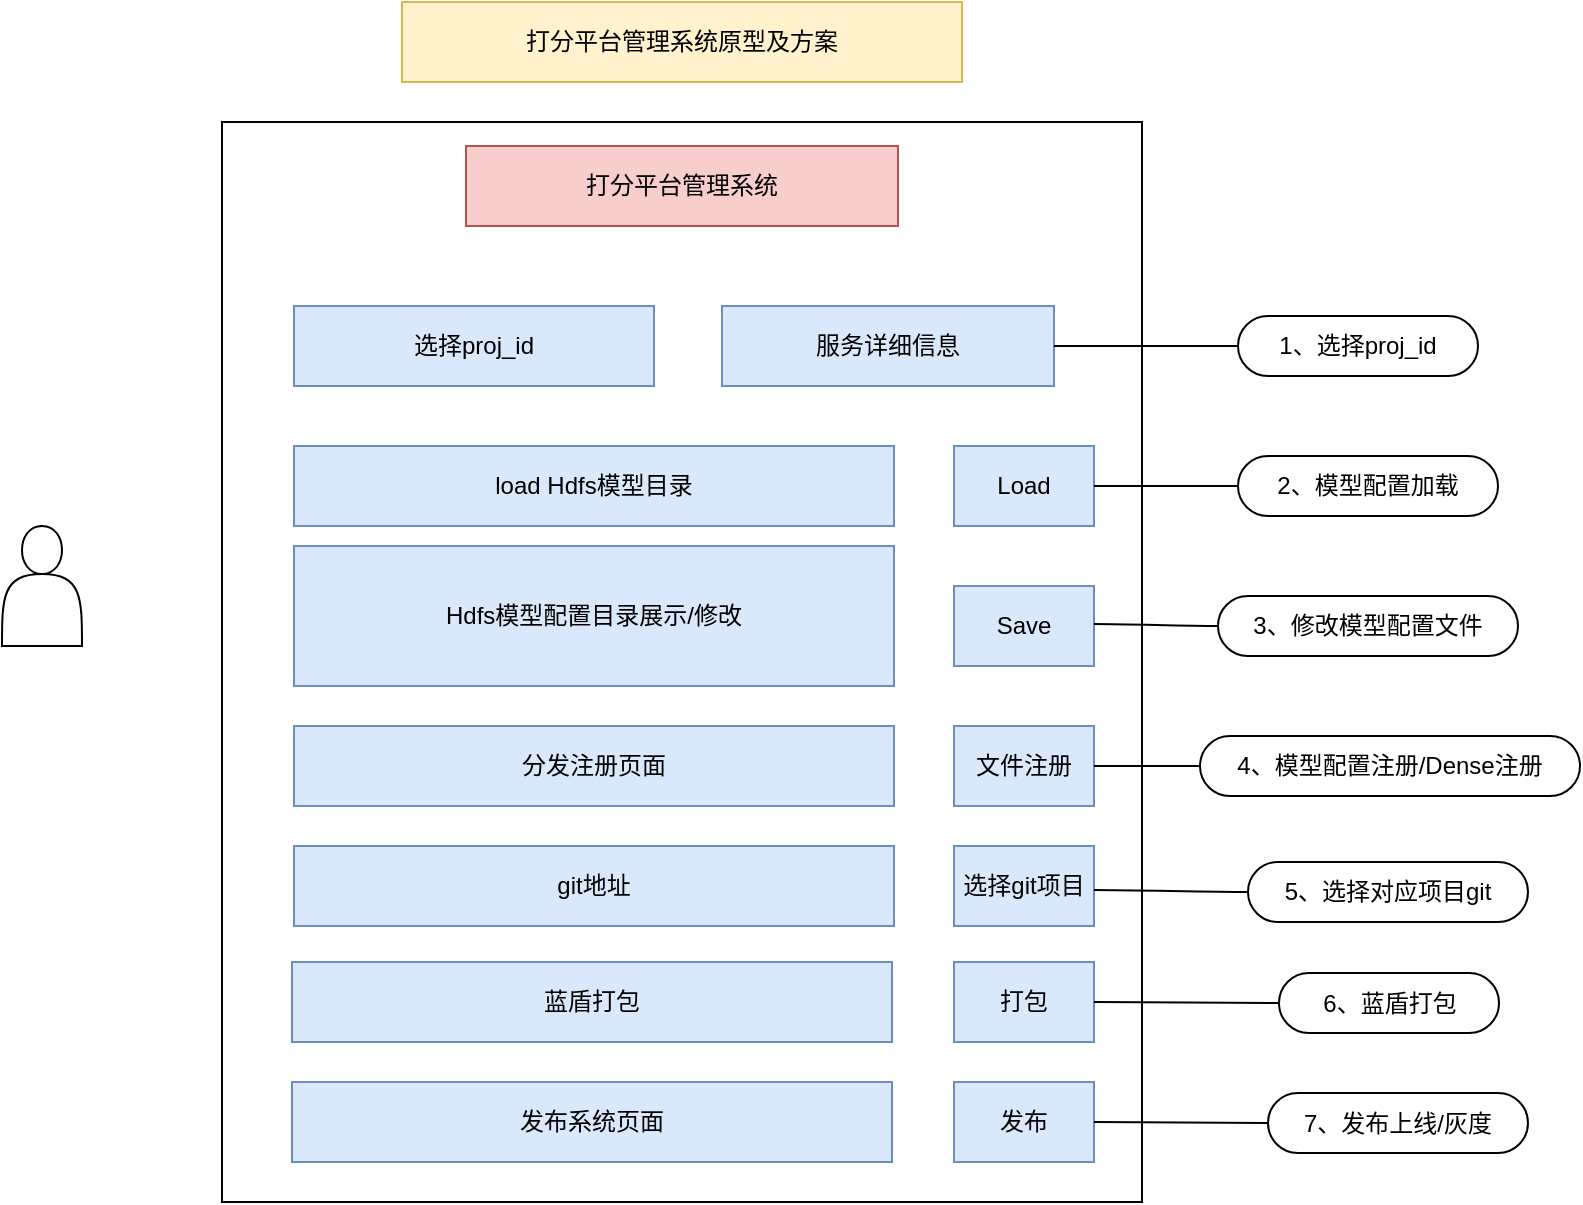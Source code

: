 <mxfile version="14.1.8" type="github">
  <diagram id="FYbU50jyOktq2O9yfEbH" name="Page-1">
    <mxGraphModel dx="1221" dy="1814" grid="1" gridSize="10" guides="1" tooltips="1" connect="1" arrows="1" fold="1" page="1" pageScale="1" pageWidth="827" pageHeight="1169" math="0" shadow="0">
      <root>
        <mxCell id="0" />
        <mxCell id="1" parent="0" />
        <mxCell id="XJVTpOc8dTNVy-bA_BUM-2" value="" style="rounded=0;whiteSpace=wrap;html=1;fillColor=none;" parent="1" vertex="1">
          <mxGeometry x="170" y="50" width="460" height="540" as="geometry" />
        </mxCell>
        <mxCell id="XJVTpOc8dTNVy-bA_BUM-3" value="打分平台管理系统" style="rounded=0;whiteSpace=wrap;html=1;fillColor=#f8cecc;strokeColor=#b85450;" parent="1" vertex="1">
          <mxGeometry x="292" y="62" width="216" height="40" as="geometry" />
        </mxCell>
        <mxCell id="XJVTpOc8dTNVy-bA_BUM-4" value="选择proj_id" style="rounded=0;whiteSpace=wrap;html=1;fillColor=#dae8fc;strokeColor=#6c8ebf;" parent="1" vertex="1">
          <mxGeometry x="206" y="142" width="180" height="40" as="geometry" />
        </mxCell>
        <mxCell id="XJVTpOc8dTNVy-bA_BUM-5" value="服务详细信息" style="rounded=0;whiteSpace=wrap;html=1;fillColor=#dae8fc;strokeColor=#6c8ebf;" parent="1" vertex="1">
          <mxGeometry x="420" y="142" width="166" height="40" as="geometry" />
        </mxCell>
        <mxCell id="XJVTpOc8dTNVy-bA_BUM-9" value="load Hdfs模型目录" style="rounded=0;whiteSpace=wrap;html=1;fillColor=#dae8fc;strokeColor=#6c8ebf;" parent="1" vertex="1">
          <mxGeometry x="206" y="212" width="300" height="40" as="geometry" />
        </mxCell>
        <mxCell id="XJVTpOc8dTNVy-bA_BUM-10" value="Load" style="rounded=0;whiteSpace=wrap;html=1;fillColor=#dae8fc;strokeColor=#6c8ebf;" parent="1" vertex="1">
          <mxGeometry x="536" y="212" width="70" height="40" as="geometry" />
        </mxCell>
        <mxCell id="XJVTpOc8dTNVy-bA_BUM-11" value="Hdfs模型配置目录展示/修改" style="rounded=0;whiteSpace=wrap;html=1;fillColor=#dae8fc;strokeColor=#6c8ebf;" parent="1" vertex="1">
          <mxGeometry x="206" y="262" width="300" height="70" as="geometry" />
        </mxCell>
        <mxCell id="XJVTpOc8dTNVy-bA_BUM-12" value="Save" style="rounded=0;whiteSpace=wrap;html=1;fillColor=#dae8fc;strokeColor=#6c8ebf;" parent="1" vertex="1">
          <mxGeometry x="536" y="282" width="70" height="40" as="geometry" />
        </mxCell>
        <mxCell id="XJVTpOc8dTNVy-bA_BUM-13" value="分发注册页面" style="rounded=0;whiteSpace=wrap;html=1;fillColor=#dae8fc;strokeColor=#6c8ebf;" parent="1" vertex="1">
          <mxGeometry x="206" y="352" width="300" height="40" as="geometry" />
        </mxCell>
        <mxCell id="XJVTpOc8dTNVy-bA_BUM-14" value="文件注册" style="rounded=0;whiteSpace=wrap;html=1;fillColor=#dae8fc;strokeColor=#6c8ebf;" parent="1" vertex="1">
          <mxGeometry x="536" y="352" width="70" height="40" as="geometry" />
        </mxCell>
        <mxCell id="XJVTpOc8dTNVy-bA_BUM-15" value="git地址" style="rounded=0;whiteSpace=wrap;html=1;fillColor=#dae8fc;strokeColor=#6c8ebf;" parent="1" vertex="1">
          <mxGeometry x="206" y="412" width="300" height="40" as="geometry" />
        </mxCell>
        <mxCell id="XJVTpOc8dTNVy-bA_BUM-16" value="选择git项目" style="rounded=0;whiteSpace=wrap;html=1;fillColor=#dae8fc;strokeColor=#6c8ebf;" parent="1" vertex="1">
          <mxGeometry x="536" y="412" width="70" height="40" as="geometry" />
        </mxCell>
        <mxCell id="XJVTpOc8dTNVy-bA_BUM-17" value="蓝盾打包" style="rounded=0;whiteSpace=wrap;html=1;fillColor=#dae8fc;strokeColor=#6c8ebf;" parent="1" vertex="1">
          <mxGeometry x="205" y="470" width="300" height="40" as="geometry" />
        </mxCell>
        <mxCell id="XJVTpOc8dTNVy-bA_BUM-18" value="打包" style="rounded=0;whiteSpace=wrap;html=1;fillColor=#dae8fc;strokeColor=#6c8ebf;" parent="1" vertex="1">
          <mxGeometry x="536" y="470" width="70" height="40" as="geometry" />
        </mxCell>
        <mxCell id="XJVTpOc8dTNVy-bA_BUM-19" value="发布系统页面" style="rounded=0;whiteSpace=wrap;html=1;fillColor=#dae8fc;strokeColor=#6c8ebf;" parent="1" vertex="1">
          <mxGeometry x="205" y="530" width="300" height="40" as="geometry" />
        </mxCell>
        <mxCell id="XJVTpOc8dTNVy-bA_BUM-21" value="发布" style="rounded=0;whiteSpace=wrap;html=1;fillColor=#dae8fc;strokeColor=#6c8ebf;" parent="1" vertex="1">
          <mxGeometry x="536" y="530" width="70" height="40" as="geometry" />
        </mxCell>
        <mxCell id="XJVTpOc8dTNVy-bA_BUM-22" value="" style="shape=actor;whiteSpace=wrap;html=1;fillColor=none;" parent="1" vertex="1">
          <mxGeometry x="60" y="252" width="40" height="60" as="geometry" />
        </mxCell>
        <mxCell id="XJVTpOc8dTNVy-bA_BUM-23" value="1、选择proj_id" style="whiteSpace=wrap;html=1;rounded=1;arcSize=50;align=center;verticalAlign=middle;strokeWidth=1;autosize=1;spacing=4;treeFolding=1;treeMoving=1;newEdgeStyle={&quot;edgeStyle&quot;:&quot;entityRelationEdgeStyle&quot;,&quot;startArrow&quot;:&quot;none&quot;,&quot;endArrow&quot;:&quot;none&quot;,&quot;segment&quot;:10,&quot;curved&quot;:1};fillColor=none;" parent="1" vertex="1">
          <mxGeometry x="678" y="147" width="120" height="30" as="geometry" />
        </mxCell>
        <mxCell id="XJVTpOc8dTNVy-bA_BUM-24" value="" style="edgeStyle=entityRelationEdgeStyle;startArrow=none;endArrow=none;segment=10;curved=1;" parent="1" source="XJVTpOc8dTNVy-bA_BUM-5" target="XJVTpOc8dTNVy-bA_BUM-23" edge="1">
          <mxGeometry relative="1" as="geometry">
            <mxPoint x="650" y="150" as="sourcePoint" />
          </mxGeometry>
        </mxCell>
        <mxCell id="XJVTpOc8dTNVy-bA_BUM-25" value="2、模型配置加载" style="whiteSpace=wrap;html=1;rounded=1;arcSize=50;align=center;verticalAlign=middle;strokeWidth=1;autosize=1;spacing=4;treeFolding=1;treeMoving=1;newEdgeStyle={&quot;edgeStyle&quot;:&quot;entityRelationEdgeStyle&quot;,&quot;startArrow&quot;:&quot;none&quot;,&quot;endArrow&quot;:&quot;none&quot;,&quot;segment&quot;:10,&quot;curved&quot;:1};fillColor=none;" parent="1" vertex="1">
          <mxGeometry x="678" y="217" width="130" height="30" as="geometry" />
        </mxCell>
        <mxCell id="XJVTpOc8dTNVy-bA_BUM-26" value="" style="edgeStyle=entityRelationEdgeStyle;startArrow=none;endArrow=none;segment=10;curved=1;exitX=1;exitY=0.5;exitDx=0;exitDy=0;" parent="1" source="XJVTpOc8dTNVy-bA_BUM-10" target="XJVTpOc8dTNVy-bA_BUM-25" edge="1">
          <mxGeometry relative="1" as="geometry">
            <mxPoint x="690" y="252" as="sourcePoint" />
          </mxGeometry>
        </mxCell>
        <mxCell id="XJVTpOc8dTNVy-bA_BUM-27" value="3、修改模型配置文件" style="whiteSpace=wrap;html=1;rounded=1;arcSize=50;align=center;verticalAlign=middle;strokeWidth=1;autosize=1;spacing=4;treeFolding=1;treeMoving=1;newEdgeStyle={&quot;edgeStyle&quot;:&quot;entityRelationEdgeStyle&quot;,&quot;startArrow&quot;:&quot;none&quot;,&quot;endArrow&quot;:&quot;none&quot;,&quot;segment&quot;:10,&quot;curved&quot;:1};fillColor=none;" parent="1" vertex="1" collapsed="1">
          <mxGeometry x="668" y="287" width="150" height="30" as="geometry" />
        </mxCell>
        <mxCell id="XJVTpOc8dTNVy-bA_BUM-28" value="" style="edgeStyle=entityRelationEdgeStyle;startArrow=none;endArrow=none;segment=10;curved=1;exitX=1;exitY=0.5;exitDx=0;exitDy=0;" parent="1" target="XJVTpOc8dTNVy-bA_BUM-27" edge="1">
          <mxGeometry relative="1" as="geometry">
            <mxPoint x="606" y="301" as="sourcePoint" />
          </mxGeometry>
        </mxCell>
        <mxCell id="XJVTpOc8dTNVy-bA_BUM-29" value="4、模型配置注册/Dense注册" style="whiteSpace=wrap;html=1;rounded=1;arcSize=50;align=center;verticalAlign=middle;strokeWidth=1;autosize=1;spacing=4;treeFolding=1;treeMoving=1;newEdgeStyle={&quot;edgeStyle&quot;:&quot;entityRelationEdgeStyle&quot;,&quot;startArrow&quot;:&quot;none&quot;,&quot;endArrow&quot;:&quot;none&quot;,&quot;segment&quot;:10,&quot;curved&quot;:1};fillColor=none;" parent="1" vertex="1">
          <mxGeometry x="659" y="357" width="190" height="30" as="geometry" />
        </mxCell>
        <mxCell id="XJVTpOc8dTNVy-bA_BUM-30" value="" style="edgeStyle=entityRelationEdgeStyle;startArrow=none;endArrow=none;segment=10;curved=1;" parent="1" source="XJVTpOc8dTNVy-bA_BUM-14" target="XJVTpOc8dTNVy-bA_BUM-29" edge="1">
          <mxGeometry relative="1" as="geometry">
            <mxPoint x="660" y="399" as="sourcePoint" />
          </mxGeometry>
        </mxCell>
        <mxCell id="XJVTpOc8dTNVy-bA_BUM-31" value="5、选择对应项目git" style="whiteSpace=wrap;html=1;rounded=1;arcSize=50;align=center;verticalAlign=middle;strokeWidth=1;autosize=1;spacing=4;treeFolding=1;treeMoving=1;newEdgeStyle={&quot;edgeStyle&quot;:&quot;entityRelationEdgeStyle&quot;,&quot;startArrow&quot;:&quot;none&quot;,&quot;endArrow&quot;:&quot;none&quot;,&quot;segment&quot;:10,&quot;curved&quot;:1};fillColor=none;" parent="1" vertex="1">
          <mxGeometry x="683" y="420" width="140" height="30" as="geometry" />
        </mxCell>
        <mxCell id="XJVTpOc8dTNVy-bA_BUM-32" value="" style="edgeStyle=entityRelationEdgeStyle;startArrow=none;endArrow=none;segment=10;curved=1;exitX=1;exitY=0.5;exitDx=0;exitDy=0;" parent="1" target="XJVTpOc8dTNVy-bA_BUM-31" edge="1">
          <mxGeometry relative="1" as="geometry">
            <mxPoint x="606" y="434" as="sourcePoint" />
          </mxGeometry>
        </mxCell>
        <mxCell id="XJVTpOc8dTNVy-bA_BUM-33" value="6、蓝盾打包" style="whiteSpace=wrap;html=1;rounded=1;arcSize=50;align=center;verticalAlign=middle;strokeWidth=1;autosize=1;spacing=4;treeFolding=1;treeMoving=1;newEdgeStyle={&quot;edgeStyle&quot;:&quot;entityRelationEdgeStyle&quot;,&quot;startArrow&quot;:&quot;none&quot;,&quot;endArrow&quot;:&quot;none&quot;,&quot;segment&quot;:10,&quot;curved&quot;:1};fillColor=none;" parent="1" vertex="1">
          <mxGeometry x="698.5" y="475.5" width="110" height="30" as="geometry" />
        </mxCell>
        <mxCell id="XJVTpOc8dTNVy-bA_BUM-34" value="" style="edgeStyle=entityRelationEdgeStyle;startArrow=none;endArrow=none;segment=10;curved=1;exitX=1;exitY=0.5;exitDx=0;exitDy=0;" parent="1" source="XJVTpOc8dTNVy-bA_BUM-18" target="XJVTpOc8dTNVy-bA_BUM-33" edge="1">
          <mxGeometry relative="1" as="geometry">
            <mxPoint x="645" y="517" as="sourcePoint" />
          </mxGeometry>
        </mxCell>
        <mxCell id="XJVTpOc8dTNVy-bA_BUM-37" value="7、发布上线/灰度" style="whiteSpace=wrap;html=1;rounded=1;arcSize=50;align=center;verticalAlign=middle;strokeWidth=1;autosize=1;spacing=4;treeFolding=1;treeMoving=1;newEdgeStyle={&quot;edgeStyle&quot;:&quot;entityRelationEdgeStyle&quot;,&quot;startArrow&quot;:&quot;none&quot;,&quot;endArrow&quot;:&quot;none&quot;,&quot;segment&quot;:10,&quot;curved&quot;:1};fillColor=none;" parent="1" vertex="1">
          <mxGeometry x="693" y="535.5" width="130" height="30" as="geometry" />
        </mxCell>
        <mxCell id="XJVTpOc8dTNVy-bA_BUM-38" value="" style="edgeStyle=entityRelationEdgeStyle;startArrow=none;endArrow=none;segment=10;curved=1;" parent="1" source="XJVTpOc8dTNVy-bA_BUM-21" target="XJVTpOc8dTNVy-bA_BUM-37" edge="1">
          <mxGeometry relative="1" as="geometry">
            <mxPoint x="673" y="584" as="sourcePoint" />
          </mxGeometry>
        </mxCell>
        <mxCell id="XJVTpOc8dTNVy-bA_BUM-41" value="打分平台管理系统原型及方案" style="rounded=0;whiteSpace=wrap;html=1;fillColor=#fff2cc;strokeColor=#d6b656;" parent="1" vertex="1">
          <mxGeometry x="260" y="-10" width="280" height="40" as="geometry" />
        </mxCell>
      </root>
    </mxGraphModel>
  </diagram>
</mxfile>
